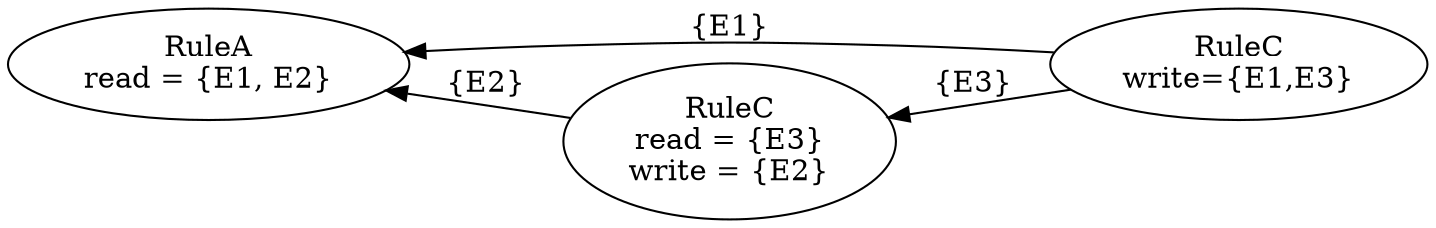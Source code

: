 digraph figschedule1
{
  rankdir=RL;
  ruleA [label="RuleA\nread = {E1, E2}"];
  ruleB [label="RuleC\nread = {E3}\nwrite = {E2}"];
  ruleC [label="RuleC\nwrite={E1,E3}"];

  ruleC -> ruleB [label="{E3}"];
  ruleC -> ruleA [label="{E1}"];
  ruleB -> ruleA [label="{E2}"];
}
